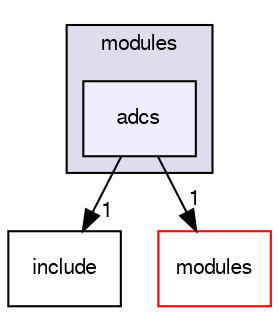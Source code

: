 digraph "sw/airborne/arch/lpc21/modules/adcs" {
  compound=true
  node [ fontsize="10", fontname="FreeSans"];
  edge [ labelfontsize="10", labelfontname="FreeSans"];
  subgraph clusterdir_c04683d64a3adfde2c91e6aeff7304bd {
    graph [ bgcolor="#ddddee", pencolor="black", label="modules" fontname="FreeSans", fontsize="10", URL="dir_c04683d64a3adfde2c91e6aeff7304bd.html"]
  dir_1aa98135441363bb3a390877a800466b [shape=box, label="adcs", style="filled", fillcolor="#eeeeff", pencolor="black", URL="dir_1aa98135441363bb3a390877a800466b.html"];
  }
  dir_106454a90d735ea8e812bb75c22c615b [shape=box label="include" URL="dir_106454a90d735ea8e812bb75c22c615b.html"];
  dir_c2abcdd6ccb39c3582929c0e3f5651c2 [shape=box label="modules" fillcolor="white" style="filled" color="red" URL="dir_c2abcdd6ccb39c3582929c0e3f5651c2.html"];
  dir_1aa98135441363bb3a390877a800466b->dir_106454a90d735ea8e812bb75c22c615b [headlabel="1", labeldistance=1.5 headhref="dir_000037_000035.html"];
  dir_1aa98135441363bb3a390877a800466b->dir_c2abcdd6ccb39c3582929c0e3f5651c2 [headlabel="1", labeldistance=1.5 headhref="dir_000037_000046.html"];
}
